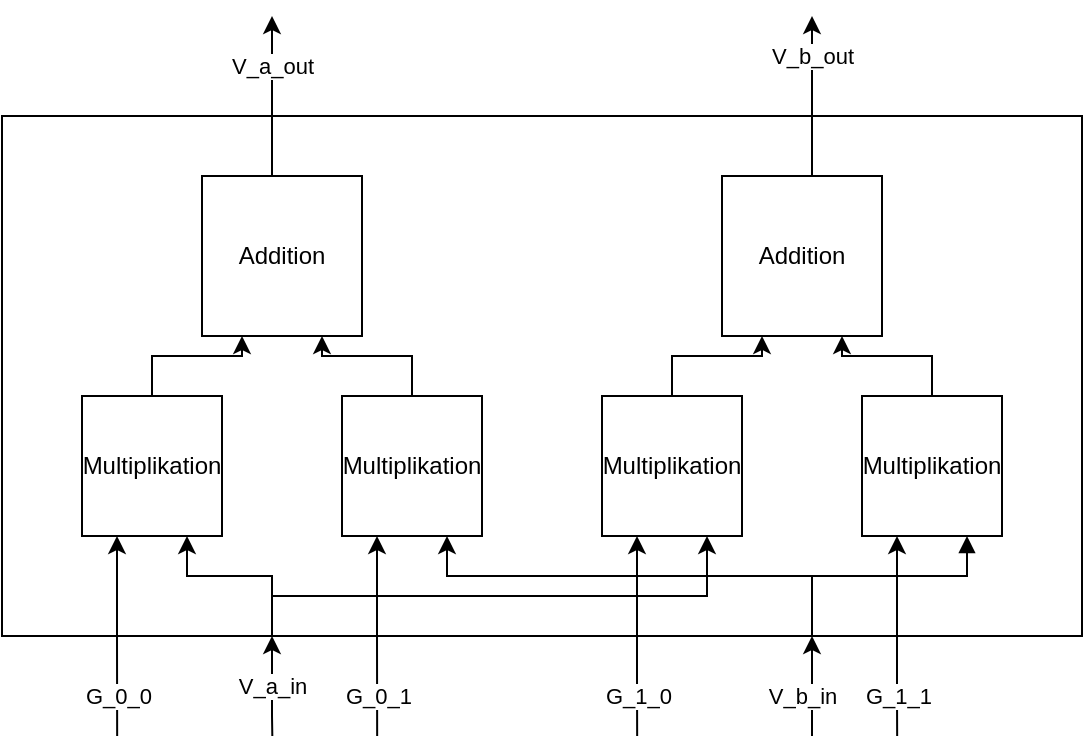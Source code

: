 <mxfile version="24.0.7" type="github">
  <diagram name="Page-1" id="mfj5ObScFYbmNDHJe4dQ">
    <mxGraphModel dx="800" dy="489" grid="1" gridSize="10" guides="1" tooltips="1" connect="1" arrows="1" fold="1" page="1" pageScale="1" pageWidth="850" pageHeight="1100" math="0" shadow="0">
      <root>
        <mxCell id="0" />
        <mxCell id="1" parent="0" />
        <mxCell id="v_P1SrSjxpbax4tQQ7hH-2" value="V_a_out" style="edgeStyle=orthogonalEdgeStyle;rounded=0;orthogonalLoop=1;jettySize=auto;html=1;exitX=0.25;exitY=0;exitDx=0;exitDy=0;labelBackgroundColor=default;fontColor=default;" edge="1" parent="1" source="v_P1SrSjxpbax4tQQ7hH-1">
          <mxGeometry relative="1" as="geometry">
            <mxPoint x="315" y="40" as="targetPoint" />
            <Array as="points">
              <mxPoint x="315" y="65" />
              <mxPoint x="315" y="65" />
            </Array>
          </mxGeometry>
        </mxCell>
        <mxCell id="v_P1SrSjxpbax4tQQ7hH-3" value="V_b_out" style="edgeStyle=orthogonalEdgeStyle;rounded=0;orthogonalLoop=1;jettySize=auto;html=1;exitX=0.75;exitY=0;exitDx=0;exitDy=0;labelBackgroundColor=default;fontColor=default;" edge="1" parent="1" source="v_P1SrSjxpbax4tQQ7hH-1">
          <mxGeometry x="0.208" relative="1" as="geometry">
            <mxPoint x="585" y="40" as="targetPoint" />
            <mxPoint as="offset" />
          </mxGeometry>
        </mxCell>
        <mxCell id="v_P1SrSjxpbax4tQQ7hH-5" value="V_b_in" style="edgeStyle=orthogonalEdgeStyle;rounded=0;orthogonalLoop=1;jettySize=auto;html=1;exitX=0.75;exitY=1;exitDx=0;exitDy=0;labelBackgroundColor=default;fontColor=default;endArrow=none;endFill=0;startArrow=classic;startFill=1;" edge="1" parent="1" source="v_P1SrSjxpbax4tQQ7hH-1">
          <mxGeometry x="0.212" y="-5" relative="1" as="geometry">
            <mxPoint x="585" y="400" as="targetPoint" />
            <mxPoint as="offset" />
          </mxGeometry>
        </mxCell>
        <mxCell id="v_P1SrSjxpbax4tQQ7hH-8" value="V_a_in" style="edgeStyle=orthogonalEdgeStyle;rounded=0;orthogonalLoop=1;jettySize=auto;html=1;exitX=0.25;exitY=1;exitDx=0;exitDy=0;startArrow=classic;startFill=1;endArrow=none;endFill=0;labelBackgroundColor=default;fontColor=default;" edge="1" parent="1" source="v_P1SrSjxpbax4tQQ7hH-1">
          <mxGeometry relative="1" as="geometry">
            <mxPoint x="315.158" y="400" as="targetPoint" />
            <Array as="points">
              <mxPoint x="315" y="390" />
              <mxPoint x="315" y="390" />
            </Array>
          </mxGeometry>
        </mxCell>
        <mxCell id="v_P1SrSjxpbax4tQQ7hH-9" value="Recheneinheit" style="text;strokeColor=none;align=center;fillColor=none;html=1;verticalAlign=middle;whiteSpace=wrap;rounded=0;labelBackgroundColor=none;fontColor=#FF3333;" vertex="1" parent="1">
          <mxGeometry x="420" y="145" width="60" height="30" as="geometry" />
        </mxCell>
        <mxCell id="v_P1SrSjxpbax4tQQ7hH-1" value="" style="whiteSpace=wrap;html=1;labelBackgroundColor=none;align=center;verticalAlign=middle;fontFamily=Helvetica;fontSize=12;" vertex="1" parent="1">
          <mxGeometry x="180" y="90" width="540" height="260" as="geometry" />
        </mxCell>
        <mxCell id="v_P1SrSjxpbax4tQQ7hH-26" style="edgeStyle=orthogonalEdgeStyle;rounded=0;orthogonalLoop=1;jettySize=auto;html=1;exitX=0.75;exitY=1;exitDx=0;exitDy=0;entryX=0.75;entryY=1;entryDx=0;entryDy=0;startArrow=block;startFill=1;endArrow=none;endFill=0;labelBackgroundColor=none;fontColor=default;" edge="1" parent="1" source="v_P1SrSjxpbax4tQQ7hH-10" target="v_P1SrSjxpbax4tQQ7hH-1">
          <mxGeometry relative="1" as="geometry" />
        </mxCell>
        <mxCell id="v_P1SrSjxpbax4tQQ7hH-31" value="G_1_1" style="edgeStyle=orthogonalEdgeStyle;rounded=0;orthogonalLoop=1;jettySize=auto;html=1;exitX=0.25;exitY=1;exitDx=0;exitDy=0;startArrow=classic;startFill=1;endArrow=none;endFill=0;" edge="1" parent="1" source="v_P1SrSjxpbax4tQQ7hH-10">
          <mxGeometry x="0.6" relative="1" as="geometry">
            <mxPoint x="627.579" y="400" as="targetPoint" />
            <Array as="points">
              <mxPoint x="628" y="380" />
              <mxPoint x="628" y="380" />
            </Array>
            <mxPoint as="offset" />
          </mxGeometry>
        </mxCell>
        <mxCell id="v_P1SrSjxpbax4tQQ7hH-38" style="edgeStyle=orthogonalEdgeStyle;rounded=0;orthogonalLoop=1;jettySize=auto;html=1;exitX=0.5;exitY=0;exitDx=0;exitDy=0;entryX=0.75;entryY=1;entryDx=0;entryDy=0;" edge="1" parent="1" source="v_P1SrSjxpbax4tQQ7hH-10" target="v_P1SrSjxpbax4tQQ7hH-33">
          <mxGeometry relative="1" as="geometry" />
        </mxCell>
        <mxCell id="v_P1SrSjxpbax4tQQ7hH-10" value="Multiplikation" style="whiteSpace=wrap;html=1;align=center;verticalAlign=middle;fontFamily=Helvetica;fontSize=12;labelBackgroundColor=none;" vertex="1" parent="1">
          <mxGeometry x="610" y="230" width="70" height="70" as="geometry" />
        </mxCell>
        <mxCell id="v_P1SrSjxpbax4tQQ7hH-17" style="edgeStyle=orthogonalEdgeStyle;rounded=0;orthogonalLoop=1;jettySize=auto;html=1;exitX=0.75;exitY=1;exitDx=0;exitDy=0;entryX=0.75;entryY=1;entryDx=0;entryDy=0;endArrow=none;endFill=0;startArrow=classic;startFill=1;labelBackgroundColor=none;fontColor=default;" edge="1" parent="1" source="v_P1SrSjxpbax4tQQ7hH-11" target="v_P1SrSjxpbax4tQQ7hH-1">
          <mxGeometry relative="1" as="geometry" />
        </mxCell>
        <mxCell id="v_P1SrSjxpbax4tQQ7hH-29" value="G_0_1" style="edgeStyle=orthogonalEdgeStyle;rounded=0;orthogonalLoop=1;jettySize=auto;html=1;exitX=0.25;exitY=1;exitDx=0;exitDy=0;startArrow=classic;startFill=1;endArrow=none;endFill=0;" edge="1" parent="1" source="v_P1SrSjxpbax4tQQ7hH-11">
          <mxGeometry x="0.602" relative="1" as="geometry">
            <mxPoint x="367.579" y="400" as="targetPoint" />
            <mxPoint as="offset" />
          </mxGeometry>
        </mxCell>
        <mxCell id="v_P1SrSjxpbax4tQQ7hH-35" style="edgeStyle=orthogonalEdgeStyle;rounded=0;orthogonalLoop=1;jettySize=auto;html=1;exitX=0.5;exitY=0;exitDx=0;exitDy=0;entryX=0.75;entryY=1;entryDx=0;entryDy=0;" edge="1" parent="1" source="v_P1SrSjxpbax4tQQ7hH-11" target="v_P1SrSjxpbax4tQQ7hH-32">
          <mxGeometry relative="1" as="geometry" />
        </mxCell>
        <mxCell id="v_P1SrSjxpbax4tQQ7hH-11" value="Multiplikation" style="whiteSpace=wrap;html=1;align=center;verticalAlign=middle;fontFamily=Helvetica;fontSize=12;labelBackgroundColor=none;" vertex="1" parent="1">
          <mxGeometry x="350" y="230" width="70" height="70" as="geometry" />
        </mxCell>
        <mxCell id="v_P1SrSjxpbax4tQQ7hH-16" style="edgeStyle=orthogonalEdgeStyle;rounded=0;orthogonalLoop=1;jettySize=auto;html=1;exitX=0.75;exitY=1;exitDx=0;exitDy=0;entryX=0.25;entryY=1;entryDx=0;entryDy=0;startArrow=classic;startFill=1;endArrow=none;endFill=0;labelBackgroundColor=none;fontColor=default;" edge="1" parent="1" source="v_P1SrSjxpbax4tQQ7hH-12" target="v_P1SrSjxpbax4tQQ7hH-1">
          <mxGeometry relative="1" as="geometry" />
        </mxCell>
        <mxCell id="v_P1SrSjxpbax4tQQ7hH-28" value="G_0_0" style="edgeStyle=orthogonalEdgeStyle;rounded=0;orthogonalLoop=1;jettySize=auto;html=1;exitX=0.25;exitY=1;exitDx=0;exitDy=0;labelBackgroundColor=default;fontColor=default;startArrow=classic;startFill=1;endArrow=none;endFill=0;" edge="1" parent="1" source="v_P1SrSjxpbax4tQQ7hH-12">
          <mxGeometry x="0.602" relative="1" as="geometry">
            <mxPoint x="237.579" y="400" as="targetPoint" />
            <mxPoint as="offset" />
          </mxGeometry>
        </mxCell>
        <mxCell id="v_P1SrSjxpbax4tQQ7hH-34" style="edgeStyle=orthogonalEdgeStyle;rounded=0;orthogonalLoop=1;jettySize=auto;html=1;exitX=0.5;exitY=0;exitDx=0;exitDy=0;entryX=0.25;entryY=1;entryDx=0;entryDy=0;" edge="1" parent="1" source="v_P1SrSjxpbax4tQQ7hH-12" target="v_P1SrSjxpbax4tQQ7hH-32">
          <mxGeometry relative="1" as="geometry" />
        </mxCell>
        <mxCell id="v_P1SrSjxpbax4tQQ7hH-12" value="Multiplikation" style="whiteSpace=wrap;html=1;align=center;verticalAlign=middle;fontFamily=Helvetica;fontSize=12;labelBackgroundColor=none;" vertex="1" parent="1">
          <mxGeometry x="220" y="230" width="70" height="70" as="geometry" />
        </mxCell>
        <mxCell id="v_P1SrSjxpbax4tQQ7hH-25" style="edgeStyle=orthogonalEdgeStyle;rounded=0;orthogonalLoop=1;jettySize=auto;html=1;exitX=0.75;exitY=1;exitDx=0;exitDy=0;entryX=0.25;entryY=1;entryDx=0;entryDy=0;startArrow=classic;startFill=1;endArrow=none;endFill=0;labelBackgroundColor=none;fontColor=default;" edge="1" parent="1" source="v_P1SrSjxpbax4tQQ7hH-13" target="v_P1SrSjxpbax4tQQ7hH-1">
          <mxGeometry relative="1" as="geometry">
            <mxPoint x="310" y="330" as="targetPoint" />
            <Array as="points">
              <mxPoint x="532" y="330" />
              <mxPoint x="315" y="330" />
            </Array>
          </mxGeometry>
        </mxCell>
        <mxCell id="v_P1SrSjxpbax4tQQ7hH-30" value="G_1_0" style="edgeStyle=orthogonalEdgeStyle;rounded=0;orthogonalLoop=1;jettySize=auto;html=1;exitX=0.25;exitY=1;exitDx=0;exitDy=0;startArrow=classic;startFill=1;endArrow=none;endFill=0;" edge="1" parent="1" source="v_P1SrSjxpbax4tQQ7hH-13">
          <mxGeometry x="0.6" relative="1" as="geometry">
            <mxPoint x="497.579" y="400" as="targetPoint" />
            <Array as="points">
              <mxPoint x="498" y="370" />
              <mxPoint x="498" y="370" />
            </Array>
            <mxPoint as="offset" />
          </mxGeometry>
        </mxCell>
        <mxCell id="v_P1SrSjxpbax4tQQ7hH-37" style="edgeStyle=orthogonalEdgeStyle;rounded=0;orthogonalLoop=1;jettySize=auto;html=1;exitX=0.5;exitY=0;exitDx=0;exitDy=0;entryX=0.25;entryY=1;entryDx=0;entryDy=0;" edge="1" parent="1" source="v_P1SrSjxpbax4tQQ7hH-13" target="v_P1SrSjxpbax4tQQ7hH-33">
          <mxGeometry relative="1" as="geometry" />
        </mxCell>
        <mxCell id="v_P1SrSjxpbax4tQQ7hH-13" value="Multiplikation" style="whiteSpace=wrap;html=1;align=center;verticalAlign=middle;fontFamily=Helvetica;fontSize=12;labelBackgroundColor=none;" vertex="1" parent="1">
          <mxGeometry x="480" y="230" width="70" height="70" as="geometry" />
        </mxCell>
        <mxCell id="v_P1SrSjxpbax4tQQ7hH-40" style="edgeStyle=orthogonalEdgeStyle;rounded=0;orthogonalLoop=1;jettySize=auto;html=1;exitX=0.5;exitY=0;exitDx=0;exitDy=0;entryX=0.25;entryY=0;entryDx=0;entryDy=0;endArrow=none;endFill=0;" edge="1" parent="1" source="v_P1SrSjxpbax4tQQ7hH-32" target="v_P1SrSjxpbax4tQQ7hH-1">
          <mxGeometry relative="1" as="geometry" />
        </mxCell>
        <mxCell id="v_P1SrSjxpbax4tQQ7hH-32" value="Addition" style="whiteSpace=wrap;html=1;" vertex="1" parent="1">
          <mxGeometry x="280" y="120" width="80" height="80" as="geometry" />
        </mxCell>
        <mxCell id="v_P1SrSjxpbax4tQQ7hH-39" style="edgeStyle=orthogonalEdgeStyle;rounded=0;orthogonalLoop=1;jettySize=auto;html=1;exitX=0.5;exitY=0;exitDx=0;exitDy=0;entryX=0.75;entryY=0;entryDx=0;entryDy=0;endArrow=none;endFill=0;" edge="1" parent="1" source="v_P1SrSjxpbax4tQQ7hH-33" target="v_P1SrSjxpbax4tQQ7hH-1">
          <mxGeometry relative="1" as="geometry">
            <Array as="points">
              <mxPoint x="585" y="120" />
            </Array>
          </mxGeometry>
        </mxCell>
        <mxCell id="v_P1SrSjxpbax4tQQ7hH-33" value="Addition" style="whiteSpace=wrap;html=1;" vertex="1" parent="1">
          <mxGeometry x="540" y="120" width="80" height="80" as="geometry" />
        </mxCell>
      </root>
    </mxGraphModel>
  </diagram>
</mxfile>
